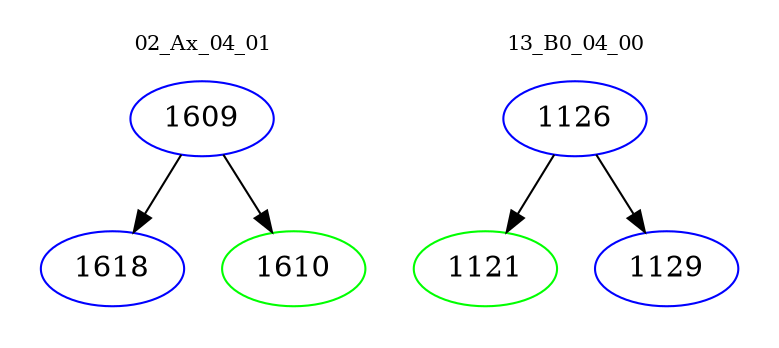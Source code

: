 digraph{
subgraph cluster_0 {
color = white
label = "02_Ax_04_01";
fontsize=10;
T0_1609 [label="1609", color="blue"]
T0_1609 -> T0_1618 [color="black"]
T0_1618 [label="1618", color="blue"]
T0_1609 -> T0_1610 [color="black"]
T0_1610 [label="1610", color="green"]
}
subgraph cluster_1 {
color = white
label = "13_B0_04_00";
fontsize=10;
T1_1126 [label="1126", color="blue"]
T1_1126 -> T1_1121 [color="black"]
T1_1121 [label="1121", color="green"]
T1_1126 -> T1_1129 [color="black"]
T1_1129 [label="1129", color="blue"]
}
}
